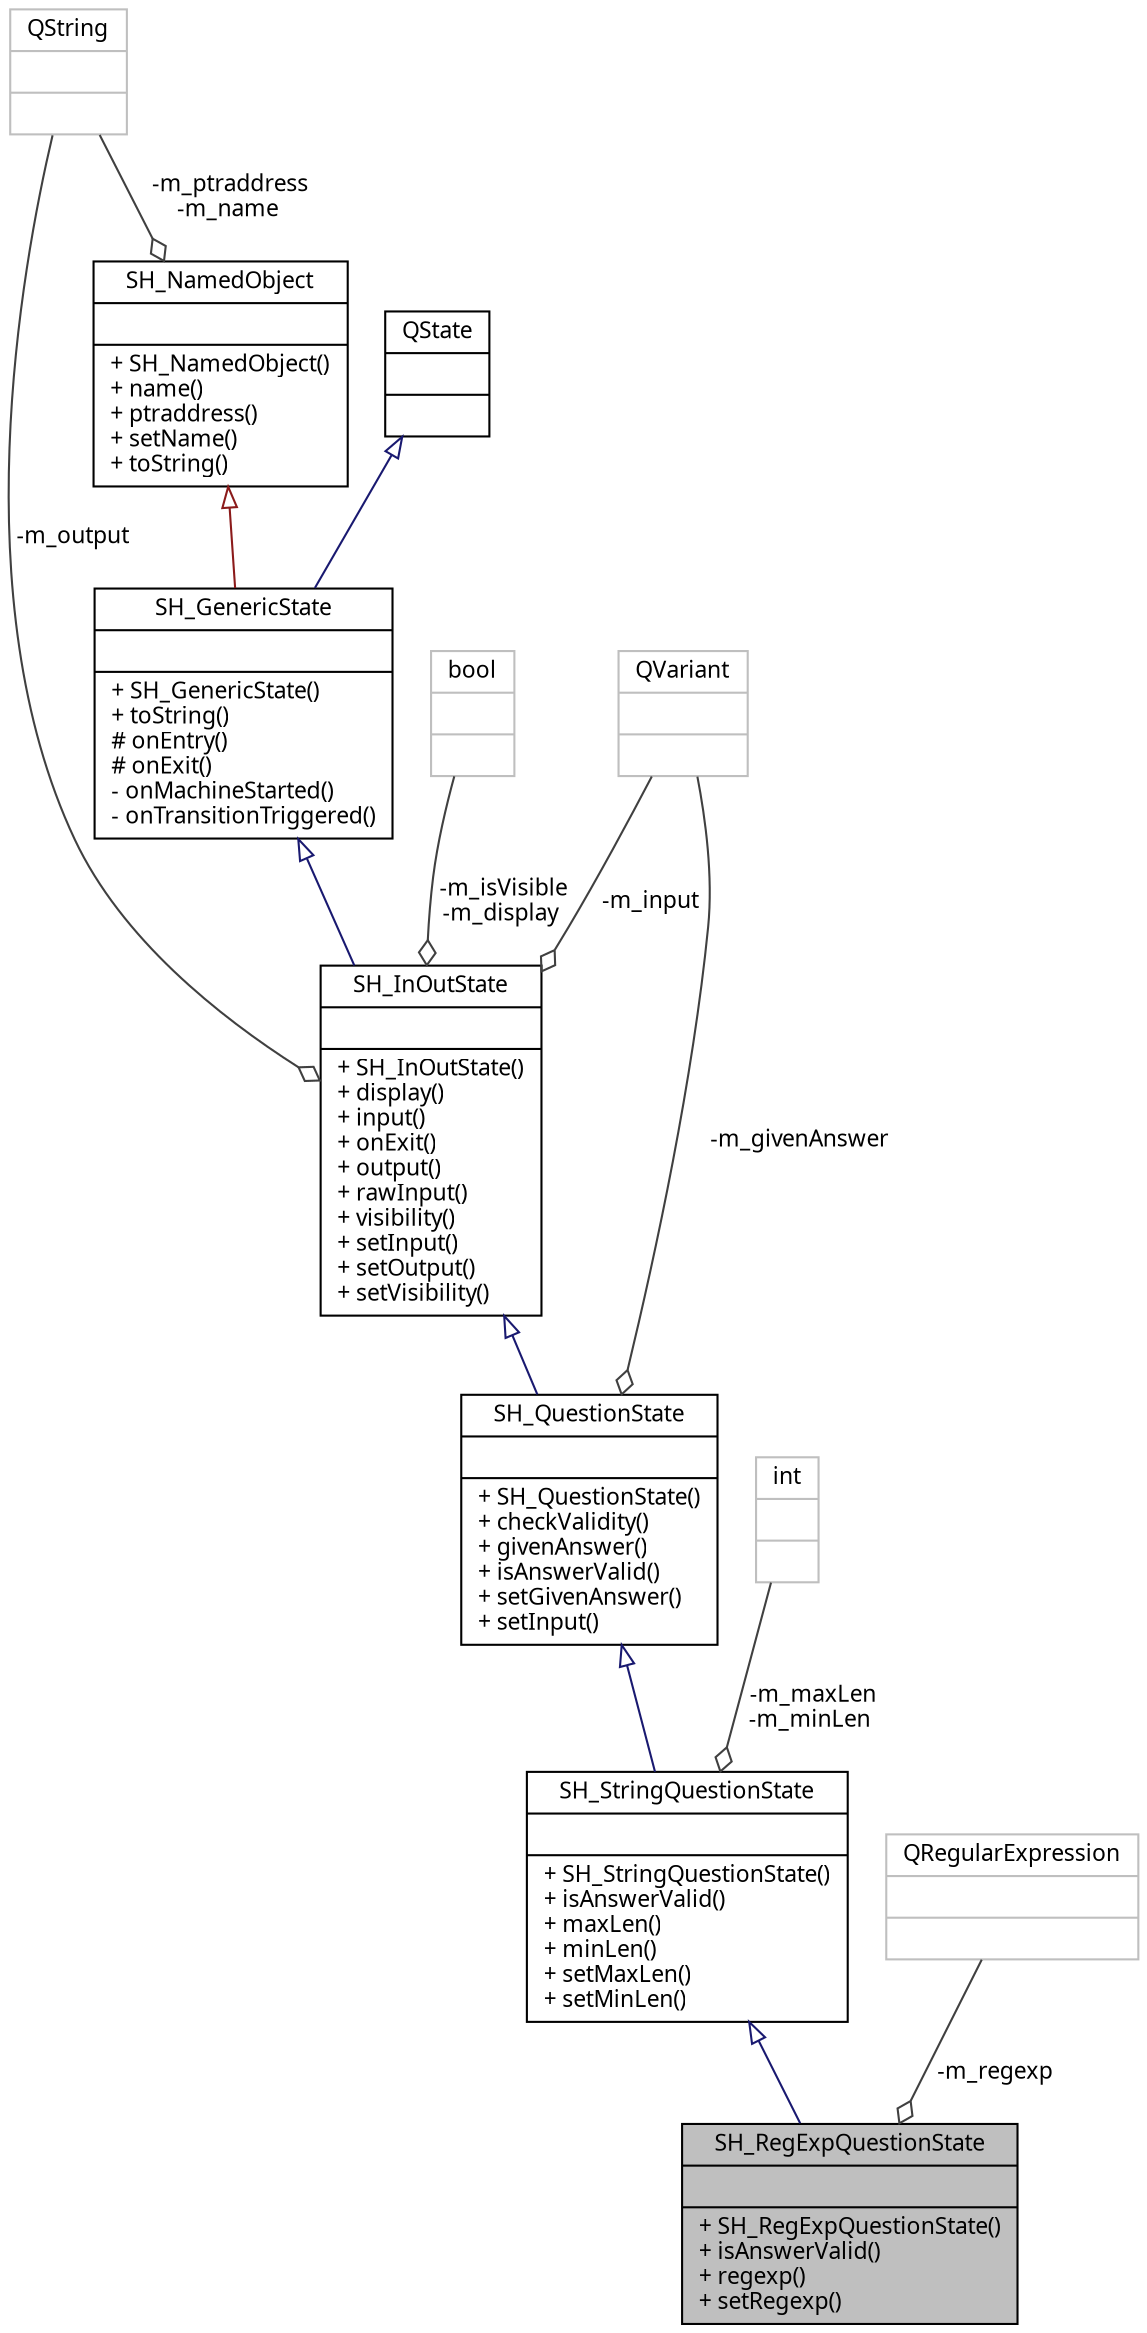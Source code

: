 digraph "SH_RegExpQuestionState"
{
 // INTERACTIVE_SVG=YES
  bgcolor="transparent";
  edge [fontname="Verdana",fontsize="11",labelfontname="Verdana",labelfontsize="11"];
  node [fontname="Verdana",fontsize="11",shape=record];
  Node1 [label="{SH_RegExpQuestionState\n||+ SH_RegExpQuestionState()\l+ isAnswerValid()\l+ regexp()\l+ setRegexp()\l}",height=0.2,width=0.4,color="black", fillcolor="grey75", style="filled" fontcolor="black"];
  Node2 -> Node1 [dir="back",color="midnightblue",fontsize="11",style="solid",arrowtail="onormal"];
  Node2 [label="{SH_StringQuestionState\n||+ SH_StringQuestionState()\l+ isAnswerValid()\l+ maxLen()\l+ minLen()\l+ setMaxLen()\l+ setMinLen()\l}",height=0.2,width=0.4,color="black",URL="$classSH__StringQuestionState.html"];
  Node3 -> Node2 [dir="back",color="midnightblue",fontsize="11",style="solid",arrowtail="onormal"];
  Node3 [label="{SH_QuestionState\n||+ SH_QuestionState()\l+ checkValidity()\l+ givenAnswer()\l+ isAnswerValid()\l+ setGivenAnswer()\l+ setInput()\l}",height=0.2,width=0.4,color="black",URL="$classSH__QuestionState.html"];
  Node4 -> Node3 [dir="back",color="midnightblue",fontsize="11",style="solid",arrowtail="onormal"];
  Node4 [label="{SH_InOutState\n||+ SH_InOutState()\l+ display()\l+ input()\l+ onExit()\l+ output()\l+ rawInput()\l+ visibility()\l+ setInput()\l+ setOutput()\l+ setVisibility()\l}",height=0.2,width=0.4,color="black",URL="$classSH__InOutState.html"];
  Node5 -> Node4 [dir="back",color="midnightblue",fontsize="11",style="solid",arrowtail="onormal"];
  Node5 [label="{SH_GenericState\n||+ SH_GenericState()\l+ toString()\l# onEntry()\l# onExit()\l- onMachineStarted()\l- onTransitionTriggered()\l}",height=0.2,width=0.4,color="black",URL="$classSH__GenericState.html"];
  Node6 -> Node5 [dir="back",color="midnightblue",fontsize="11",style="solid",arrowtail="onormal"];
  Node6 [label="{QState\n||}",height=0.2,width=0.4,color="black",URL="$classQState.html"];
  Node7 -> Node5 [dir="back",color="firebrick4",fontsize="11",style="solid",arrowtail="onormal"];
  Node7 [label="{SH_NamedObject\n||+ SH_NamedObject()\l+ name()\l+ ptraddress()\l+ setName()\l+ toString()\l}",height=0.2,width=0.4,color="black",URL="$classSH__NamedObject.html"];
  Node8 -> Node7 [color="grey25",fontsize="11",style="solid",label=" -m_ptraddress\n-m_name" ,arrowhead="odiamond"];
  Node8 [label="{QString\n||}",height=0.2,width=0.4,color="grey75"];
  Node9 -> Node4 [color="grey25",fontsize="11",style="solid",label=" -m_input" ,arrowhead="odiamond"];
  Node9 [label="{QVariant\n||}",height=0.2,width=0.4,color="grey75"];
  Node8 -> Node4 [color="grey25",fontsize="11",style="solid",label=" -m_output" ,arrowhead="odiamond"];
  Node10 -> Node4 [color="grey25",fontsize="11",style="solid",label=" -m_isVisible\n-m_display" ,arrowhead="odiamond"];
  Node10 [label="{bool\n||}",height=0.2,width=0.4,color="grey75"];
  Node9 -> Node3 [color="grey25",fontsize="11",style="solid",label=" -m_givenAnswer" ,arrowhead="odiamond"];
  Node11 -> Node2 [color="grey25",fontsize="11",style="solid",label=" -m_maxLen\n-m_minLen" ,arrowhead="odiamond"];
  Node11 [label="{int\n||}",height=0.2,width=0.4,color="grey75"];
  Node12 -> Node1 [color="grey25",fontsize="11",style="solid",label=" -m_regexp" ,arrowhead="odiamond"];
  Node12 [label="{QRegularExpression\n||}",height=0.2,width=0.4,color="grey75"];
}
